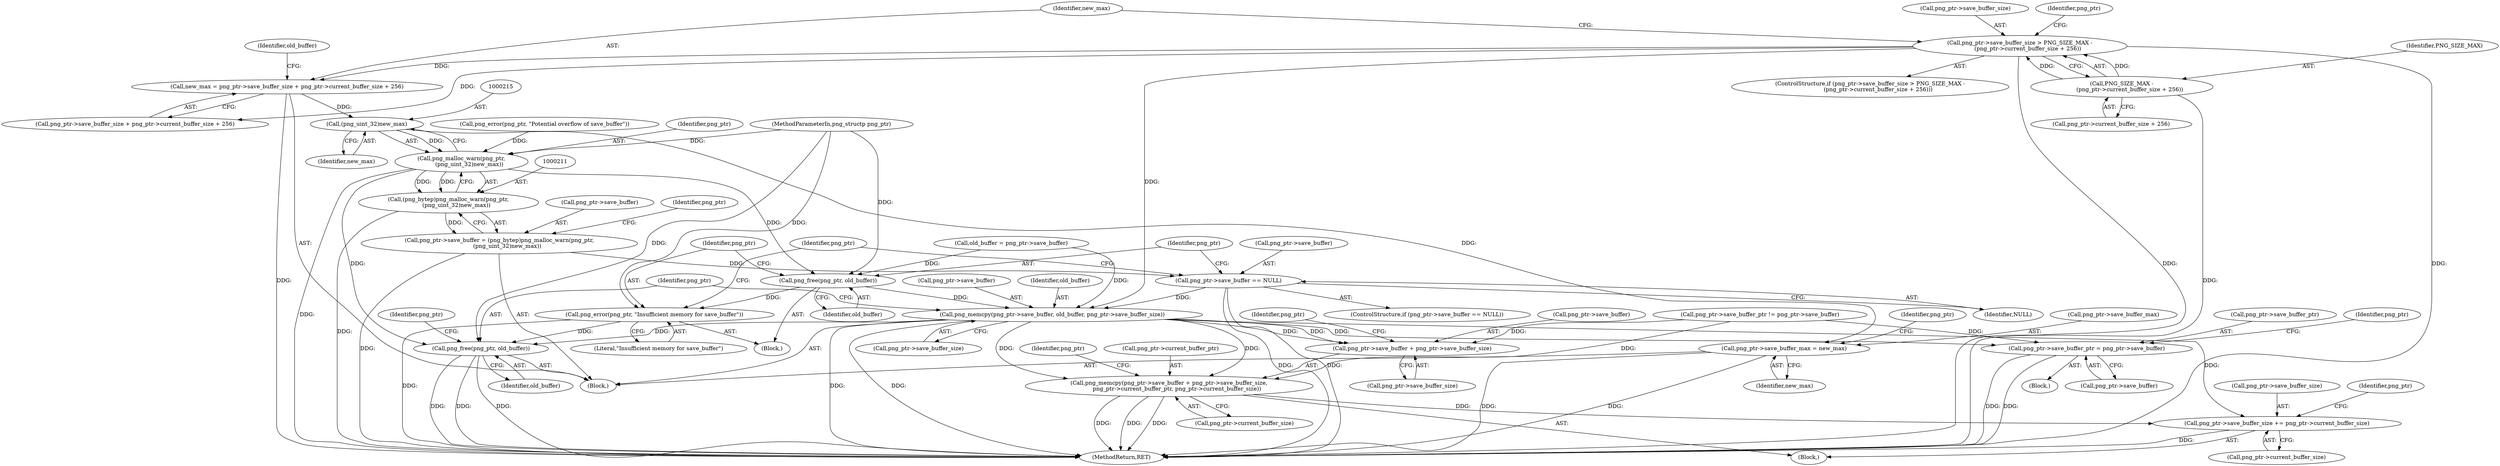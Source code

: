 digraph "1_Chrome_7f3d85b096f66870a15b37c2f40b219b2e292693_6@integer" {
"1000190" [label="(Call,new_max = png_ptr->save_buffer_size + png_ptr->current_buffer_size + 256)"];
"1000175" [label="(Call,png_ptr->save_buffer_size > PNG_SIZE_MAX -\n         (png_ptr->current_buffer_size + 256))"];
"1000179" [label="(Call,PNG_SIZE_MAX -\n         (png_ptr->current_buffer_size + 256))"];
"1000214" [label="(Call,(png_uint_32)new_max)"];
"1000212" [label="(Call,png_malloc_warn(png_ptr,\n         (png_uint_32)new_max))"];
"1000210" [label="(Call,(png_bytep)png_malloc_warn(png_ptr,\n         (png_uint_32)new_max))"];
"1000206" [label="(Call,png_ptr->save_buffer = (png_bytep)png_malloc_warn(png_ptr,\n         (png_uint_32)new_max))"];
"1000218" [label="(Call,png_ptr->save_buffer == NULL)"];
"1000230" [label="(Call,png_memcpy(png_ptr->save_buffer, old_buffer, png_ptr->save_buffer_size))"];
"1000238" [label="(Call,png_free(png_ptr, old_buffer))"];
"1000251" [label="(Call,png_memcpy(png_ptr->save_buffer + png_ptr->save_buffer_size,\n         png_ptr->current_buffer_ptr, png_ptr->current_buffer_size))"];
"1000265" [label="(Call,png_ptr->save_buffer_size += png_ptr->current_buffer_size)"];
"1000252" [label="(Call,png_ptr->save_buffer + png_ptr->save_buffer_size)"];
"1000277" [label="(Call,png_ptr->save_buffer_ptr = png_ptr->save_buffer)"];
"1000224" [label="(Call,png_free(png_ptr, old_buffer))"];
"1000227" [label="(Call,png_error(png_ptr, \"Insufficient memory for save_buffer\"))"];
"1000241" [label="(Call,png_ptr->save_buffer_max = new_max)"];
"1000289" [label="(MethodReturn,RET)"];
"1000266" [label="(Call,png_ptr->save_buffer_size)"];
"1000267" [label="(Identifier,png_ptr)"];
"1000226" [label="(Identifier,old_buffer)"];
"1000242" [label="(Call,png_ptr->save_buffer_max)"];
"1000179" [label="(Call,PNG_SIZE_MAX -\n         (png_ptr->current_buffer_size + 256))"];
"1000243" [label="(Identifier,png_ptr)"];
"1000213" [label="(Identifier,png_ptr)"];
"1000269" [label="(Call,png_ptr->current_buffer_size)"];
"1000223" [label="(Block,)"];
"1000256" [label="(Call,png_ptr->save_buffer_size)"];
"1000219" [label="(Call,png_ptr->save_buffer)"];
"1000102" [label="(Block,)"];
"1000175" [label="(Call,png_ptr->save_buffer_size > PNG_SIZE_MAX -\n         (png_ptr->current_buffer_size + 256))"];
"1000201" [label="(Call,old_buffer = png_ptr->save_buffer)"];
"1000191" [label="(Identifier,new_max)"];
"1000251" [label="(Call,png_memcpy(png_ptr->save_buffer + png_ptr->save_buffer_size,\n         png_ptr->current_buffer_ptr, png_ptr->current_buffer_size))"];
"1000214" [label="(Call,(png_uint_32)new_max)"];
"1000210" [label="(Call,(png_bytep)png_malloc_warn(png_ptr,\n         (png_uint_32)new_max))"];
"1000174" [label="(ControlStructure,if (png_ptr->save_buffer_size > PNG_SIZE_MAX -\n         (png_ptr->current_buffer_size + 256)))"];
"1000101" [label="(MethodParameterIn,png_structp png_ptr)"];
"1000262" [label="(Call,png_ptr->current_buffer_size)"];
"1000171" [label="(Block,)"];
"1000224" [label="(Call,png_free(png_ptr, old_buffer))"];
"1000220" [label="(Identifier,png_ptr)"];
"1000190" [label="(Call,new_max = png_ptr->save_buffer_size + png_ptr->current_buffer_size + 256)"];
"1000231" [label="(Call,png_ptr->save_buffer)"];
"1000239" [label="(Identifier,png_ptr)"];
"1000176" [label="(Call,png_ptr->save_buffer_size)"];
"1000181" [label="(Call,png_ptr->current_buffer_size + 256)"];
"1000188" [label="(Identifier,png_ptr)"];
"1000217" [label="(ControlStructure,if (png_ptr->save_buffer == NULL))"];
"1000206" [label="(Call,png_ptr->save_buffer = (png_bytep)png_malloc_warn(png_ptr,\n         (png_uint_32)new_max))"];
"1000259" [label="(Call,png_ptr->current_buffer_ptr)"];
"1000187" [label="(Call,png_error(png_ptr, \"Potential overflow of save_buffer\"))"];
"1000222" [label="(Identifier,NULL)"];
"1000240" [label="(Identifier,old_buffer)"];
"1000234" [label="(Identifier,old_buffer)"];
"1000250" [label="(Block,)"];
"1000230" [label="(Call,png_memcpy(png_ptr->save_buffer, old_buffer, png_ptr->save_buffer_size))"];
"1000212" [label="(Call,png_malloc_warn(png_ptr,\n         (png_uint_32)new_max))"];
"1000109" [label="(Call,png_ptr->save_buffer_ptr != png_ptr->save_buffer)"];
"1000265" [label="(Call,png_ptr->save_buffer_size += png_ptr->current_buffer_size)"];
"1000192" [label="(Call,png_ptr->save_buffer_size + png_ptr->current_buffer_size + 256)"];
"1000202" [label="(Identifier,old_buffer)"];
"1000278" [label="(Call,png_ptr->save_buffer_ptr)"];
"1000229" [label="(Literal,\"Insufficient memory for save_buffer\")"];
"1000218" [label="(Call,png_ptr->save_buffer == NULL)"];
"1000225" [label="(Identifier,png_ptr)"];
"1000238" [label="(Call,png_free(png_ptr, old_buffer))"];
"1000277" [label="(Call,png_ptr->save_buffer_ptr = png_ptr->save_buffer)"];
"1000253" [label="(Call,png_ptr->save_buffer)"];
"1000228" [label="(Identifier,png_ptr)"];
"1000281" [label="(Call,png_ptr->save_buffer)"];
"1000180" [label="(Identifier,PNG_SIZE_MAX)"];
"1000286" [label="(Identifier,png_ptr)"];
"1000252" [label="(Call,png_ptr->save_buffer + png_ptr->save_buffer_size)"];
"1000241" [label="(Call,png_ptr->save_buffer_max = new_max)"];
"1000248" [label="(Identifier,png_ptr)"];
"1000245" [label="(Identifier,new_max)"];
"1000260" [label="(Identifier,png_ptr)"];
"1000207" [label="(Call,png_ptr->save_buffer)"];
"1000232" [label="(Identifier,png_ptr)"];
"1000274" [label="(Identifier,png_ptr)"];
"1000227" [label="(Call,png_error(png_ptr, \"Insufficient memory for save_buffer\"))"];
"1000216" [label="(Identifier,new_max)"];
"1000235" [label="(Call,png_ptr->save_buffer_size)"];
"1000190" -> "1000171"  [label="AST: "];
"1000190" -> "1000192"  [label="CFG: "];
"1000191" -> "1000190"  [label="AST: "];
"1000192" -> "1000190"  [label="AST: "];
"1000202" -> "1000190"  [label="CFG: "];
"1000190" -> "1000289"  [label="DDG: "];
"1000175" -> "1000190"  [label="DDG: "];
"1000190" -> "1000214"  [label="DDG: "];
"1000175" -> "1000174"  [label="AST: "];
"1000175" -> "1000179"  [label="CFG: "];
"1000176" -> "1000175"  [label="AST: "];
"1000179" -> "1000175"  [label="AST: "];
"1000188" -> "1000175"  [label="CFG: "];
"1000191" -> "1000175"  [label="CFG: "];
"1000175" -> "1000289"  [label="DDG: "];
"1000175" -> "1000289"  [label="DDG: "];
"1000179" -> "1000175"  [label="DDG: "];
"1000179" -> "1000175"  [label="DDG: "];
"1000175" -> "1000192"  [label="DDG: "];
"1000175" -> "1000230"  [label="DDG: "];
"1000179" -> "1000181"  [label="CFG: "];
"1000180" -> "1000179"  [label="AST: "];
"1000181" -> "1000179"  [label="AST: "];
"1000179" -> "1000289"  [label="DDG: "];
"1000214" -> "1000212"  [label="AST: "];
"1000214" -> "1000216"  [label="CFG: "];
"1000215" -> "1000214"  [label="AST: "];
"1000216" -> "1000214"  [label="AST: "];
"1000212" -> "1000214"  [label="CFG: "];
"1000214" -> "1000212"  [label="DDG: "];
"1000214" -> "1000241"  [label="DDG: "];
"1000212" -> "1000210"  [label="AST: "];
"1000213" -> "1000212"  [label="AST: "];
"1000210" -> "1000212"  [label="CFG: "];
"1000212" -> "1000289"  [label="DDG: "];
"1000212" -> "1000210"  [label="DDG: "];
"1000212" -> "1000210"  [label="DDG: "];
"1000187" -> "1000212"  [label="DDG: "];
"1000101" -> "1000212"  [label="DDG: "];
"1000212" -> "1000224"  [label="DDG: "];
"1000212" -> "1000238"  [label="DDG: "];
"1000210" -> "1000206"  [label="AST: "];
"1000211" -> "1000210"  [label="AST: "];
"1000206" -> "1000210"  [label="CFG: "];
"1000210" -> "1000289"  [label="DDG: "];
"1000210" -> "1000206"  [label="DDG: "];
"1000206" -> "1000171"  [label="AST: "];
"1000207" -> "1000206"  [label="AST: "];
"1000220" -> "1000206"  [label="CFG: "];
"1000206" -> "1000289"  [label="DDG: "];
"1000206" -> "1000218"  [label="DDG: "];
"1000218" -> "1000217"  [label="AST: "];
"1000218" -> "1000222"  [label="CFG: "];
"1000219" -> "1000218"  [label="AST: "];
"1000222" -> "1000218"  [label="AST: "];
"1000225" -> "1000218"  [label="CFG: "];
"1000232" -> "1000218"  [label="CFG: "];
"1000218" -> "1000289"  [label="DDG: "];
"1000218" -> "1000289"  [label="DDG: "];
"1000218" -> "1000230"  [label="DDG: "];
"1000230" -> "1000171"  [label="AST: "];
"1000230" -> "1000235"  [label="CFG: "];
"1000231" -> "1000230"  [label="AST: "];
"1000234" -> "1000230"  [label="AST: "];
"1000235" -> "1000230"  [label="AST: "];
"1000239" -> "1000230"  [label="CFG: "];
"1000230" -> "1000289"  [label="DDG: "];
"1000230" -> "1000289"  [label="DDG: "];
"1000224" -> "1000230"  [label="DDG: "];
"1000201" -> "1000230"  [label="DDG: "];
"1000230" -> "1000238"  [label="DDG: "];
"1000230" -> "1000251"  [label="DDG: "];
"1000230" -> "1000251"  [label="DDG: "];
"1000230" -> "1000252"  [label="DDG: "];
"1000230" -> "1000252"  [label="DDG: "];
"1000230" -> "1000265"  [label="DDG: "];
"1000230" -> "1000277"  [label="DDG: "];
"1000238" -> "1000171"  [label="AST: "];
"1000238" -> "1000240"  [label="CFG: "];
"1000239" -> "1000238"  [label="AST: "];
"1000240" -> "1000238"  [label="AST: "];
"1000243" -> "1000238"  [label="CFG: "];
"1000238" -> "1000289"  [label="DDG: "];
"1000238" -> "1000289"  [label="DDG: "];
"1000238" -> "1000289"  [label="DDG: "];
"1000227" -> "1000238"  [label="DDG: "];
"1000101" -> "1000238"  [label="DDG: "];
"1000251" -> "1000250"  [label="AST: "];
"1000251" -> "1000262"  [label="CFG: "];
"1000252" -> "1000251"  [label="AST: "];
"1000259" -> "1000251"  [label="AST: "];
"1000262" -> "1000251"  [label="AST: "];
"1000267" -> "1000251"  [label="CFG: "];
"1000251" -> "1000289"  [label="DDG: "];
"1000251" -> "1000289"  [label="DDG: "];
"1000251" -> "1000289"  [label="DDG: "];
"1000109" -> "1000251"  [label="DDG: "];
"1000251" -> "1000265"  [label="DDG: "];
"1000265" -> "1000250"  [label="AST: "];
"1000265" -> "1000269"  [label="CFG: "];
"1000266" -> "1000265"  [label="AST: "];
"1000269" -> "1000265"  [label="AST: "];
"1000274" -> "1000265"  [label="CFG: "];
"1000265" -> "1000289"  [label="DDG: "];
"1000252" -> "1000256"  [label="CFG: "];
"1000253" -> "1000252"  [label="AST: "];
"1000256" -> "1000252"  [label="AST: "];
"1000260" -> "1000252"  [label="CFG: "];
"1000109" -> "1000252"  [label="DDG: "];
"1000277" -> "1000102"  [label="AST: "];
"1000277" -> "1000281"  [label="CFG: "];
"1000278" -> "1000277"  [label="AST: "];
"1000281" -> "1000277"  [label="AST: "];
"1000286" -> "1000277"  [label="CFG: "];
"1000277" -> "1000289"  [label="DDG: "];
"1000277" -> "1000289"  [label="DDG: "];
"1000109" -> "1000277"  [label="DDG: "];
"1000224" -> "1000223"  [label="AST: "];
"1000224" -> "1000226"  [label="CFG: "];
"1000225" -> "1000224"  [label="AST: "];
"1000226" -> "1000224"  [label="AST: "];
"1000228" -> "1000224"  [label="CFG: "];
"1000101" -> "1000224"  [label="DDG: "];
"1000201" -> "1000224"  [label="DDG: "];
"1000224" -> "1000227"  [label="DDG: "];
"1000227" -> "1000223"  [label="AST: "];
"1000227" -> "1000229"  [label="CFG: "];
"1000228" -> "1000227"  [label="AST: "];
"1000229" -> "1000227"  [label="AST: "];
"1000232" -> "1000227"  [label="CFG: "];
"1000227" -> "1000289"  [label="DDG: "];
"1000101" -> "1000227"  [label="DDG: "];
"1000241" -> "1000171"  [label="AST: "];
"1000241" -> "1000245"  [label="CFG: "];
"1000242" -> "1000241"  [label="AST: "];
"1000245" -> "1000241"  [label="AST: "];
"1000248" -> "1000241"  [label="CFG: "];
"1000241" -> "1000289"  [label="DDG: "];
"1000241" -> "1000289"  [label="DDG: "];
}
